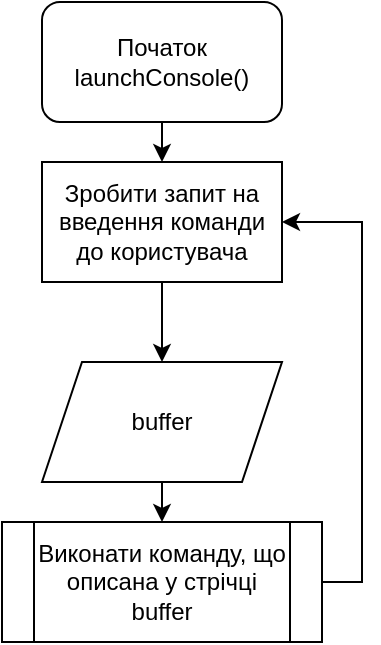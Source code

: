 <mxfile version="15.1.3" type="device"><diagram id="GvKUCS_nyS1S8RdNg5T1" name="Страница 1"><mxGraphModel dx="409" dy="494" grid="1" gridSize="10" guides="1" tooltips="1" connect="1" arrows="1" fold="1" page="1" pageScale="1" pageWidth="1654" pageHeight="2336" math="0" shadow="0"><root><mxCell id="0"/><mxCell id="1" parent="0"/><mxCell id="Ma5dqBfWeVXuBdoGKe7H-7" style="edgeStyle=orthogonalEdgeStyle;rounded=0;orthogonalLoop=1;jettySize=auto;html=1;exitX=0.5;exitY=1;exitDx=0;exitDy=0;entryX=0.5;entryY=0;entryDx=0;entryDy=0;" edge="1" parent="1" source="Ma5dqBfWeVXuBdoGKe7H-1" target="Ma5dqBfWeVXuBdoGKe7H-5"><mxGeometry relative="1" as="geometry"/></mxCell><mxCell id="Ma5dqBfWeVXuBdoGKe7H-1" value="Початок launchConsole()" style="rounded=1;whiteSpace=wrap;html=1;" vertex="1" parent="1"><mxGeometry x="110" y="20" width="120" height="60" as="geometry"/></mxCell><mxCell id="Ma5dqBfWeVXuBdoGKe7H-9" style="edgeStyle=orthogonalEdgeStyle;rounded=0;orthogonalLoop=1;jettySize=auto;html=1;exitX=0.5;exitY=1;exitDx=0;exitDy=0;entryX=0.5;entryY=0;entryDx=0;entryDy=0;" edge="1" parent="1" source="Ma5dqBfWeVXuBdoGKe7H-4" target="Ma5dqBfWeVXuBdoGKe7H-8"><mxGeometry relative="1" as="geometry"/></mxCell><mxCell id="Ma5dqBfWeVXuBdoGKe7H-4" value="buffer" style="shape=parallelogram;perimeter=parallelogramPerimeter;whiteSpace=wrap;html=1;fixedSize=1;" vertex="1" parent="1"><mxGeometry x="110" y="200" width="120" height="60" as="geometry"/></mxCell><mxCell id="Ma5dqBfWeVXuBdoGKe7H-6" style="edgeStyle=orthogonalEdgeStyle;rounded=0;orthogonalLoop=1;jettySize=auto;html=1;exitX=0.5;exitY=1;exitDx=0;exitDy=0;entryX=0.5;entryY=0;entryDx=0;entryDy=0;" edge="1" parent="1" source="Ma5dqBfWeVXuBdoGKe7H-5" target="Ma5dqBfWeVXuBdoGKe7H-4"><mxGeometry relative="1" as="geometry"/></mxCell><mxCell id="Ma5dqBfWeVXuBdoGKe7H-5" value="Зробити запит на введення команди до користувача" style="rounded=0;whiteSpace=wrap;html=1;" vertex="1" parent="1"><mxGeometry x="110" y="100" width="120" height="60" as="geometry"/></mxCell><mxCell id="Ma5dqBfWeVXuBdoGKe7H-10" style="edgeStyle=orthogonalEdgeStyle;rounded=0;orthogonalLoop=1;jettySize=auto;html=1;exitX=1;exitY=0.5;exitDx=0;exitDy=0;entryX=1;entryY=0.5;entryDx=0;entryDy=0;" edge="1" parent="1" source="Ma5dqBfWeVXuBdoGKe7H-8" target="Ma5dqBfWeVXuBdoGKe7H-5"><mxGeometry relative="1" as="geometry"/></mxCell><mxCell id="Ma5dqBfWeVXuBdoGKe7H-8" value="Виконати команду, що описана у стрічці buffer" style="shape=process;whiteSpace=wrap;html=1;backgroundOutline=1;" vertex="1" parent="1"><mxGeometry x="90" y="280" width="160" height="60" as="geometry"/></mxCell></root></mxGraphModel></diagram></mxfile>